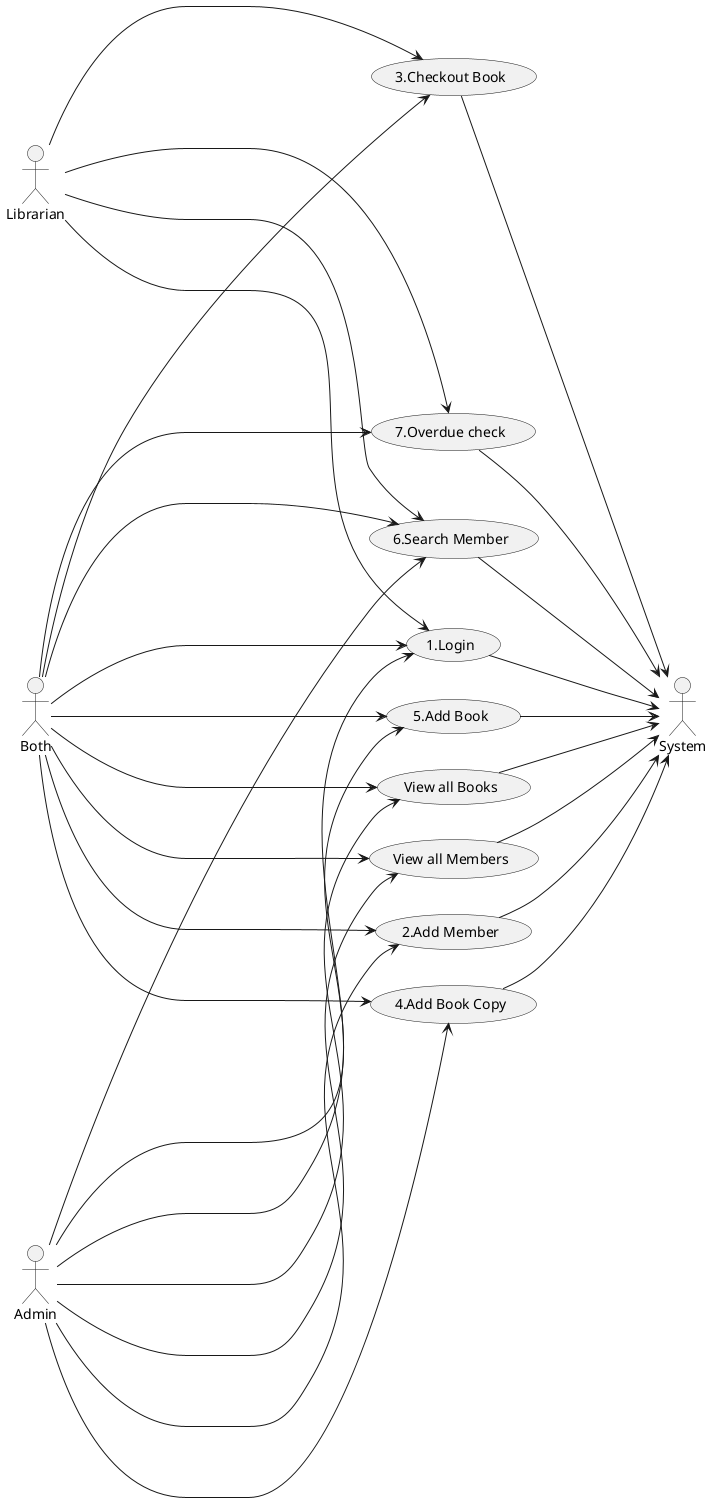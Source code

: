 @startuml
left to right direction
Librarian as L
Admin as A
Both as B
System as S

L ------> (1.Login)
A ------> (1.Login)
B ------> (1.Login)
(1.Login) ---> S

A ------> (2.Add Member)
B ------> (2.Add Member)
(2.Add Member) ---> S

B ------> (3.Checkout Book)
L ------> (3.Checkout Book)
(3.Checkout Book) ---> S

B ------> (4.Add Book Copy)
A ------> (4.Add Book Copy)
(4.Add Book Copy) ---> S

A ------> (5.Add Book)
B ------> (5.Add Book)
(5.Add Book) ---> S

A ------> (6.Search Member)
L ------> (6.Search Member)
B ------> (6.Search Member)
(6.Search Member) ---> S

L ------> (7.Overdue check)
B ------> (7.Overdue check)
(7.Overdue check) ---> S

A ------> (View all Members)
B ------> (View all Members)
(View all Members) ---> S

A ------> (View all Books)
B ------> (View all Books)
(View all Books) ---> S